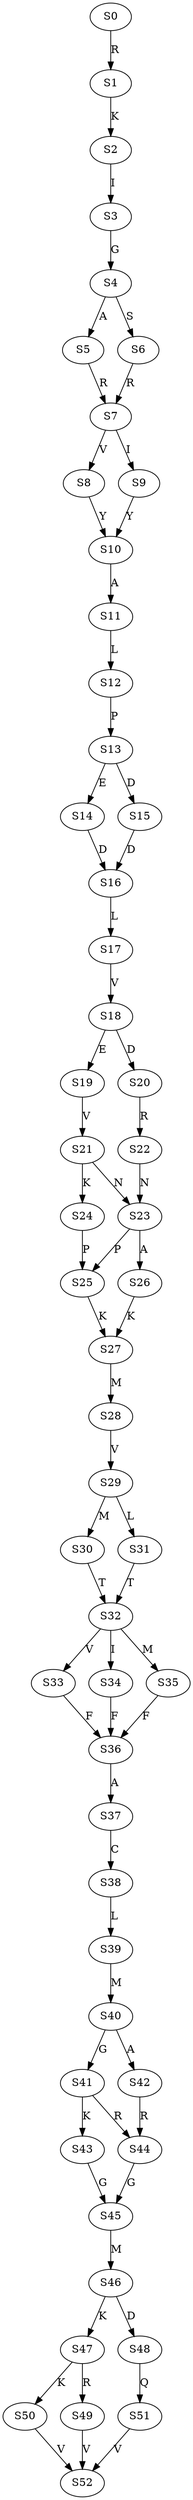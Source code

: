 strict digraph  {
	S0 -> S1 [ label = R ];
	S1 -> S2 [ label = K ];
	S2 -> S3 [ label = I ];
	S3 -> S4 [ label = G ];
	S4 -> S5 [ label = A ];
	S4 -> S6 [ label = S ];
	S5 -> S7 [ label = R ];
	S6 -> S7 [ label = R ];
	S7 -> S8 [ label = V ];
	S7 -> S9 [ label = I ];
	S8 -> S10 [ label = Y ];
	S9 -> S10 [ label = Y ];
	S10 -> S11 [ label = A ];
	S11 -> S12 [ label = L ];
	S12 -> S13 [ label = P ];
	S13 -> S14 [ label = E ];
	S13 -> S15 [ label = D ];
	S14 -> S16 [ label = D ];
	S15 -> S16 [ label = D ];
	S16 -> S17 [ label = L ];
	S17 -> S18 [ label = V ];
	S18 -> S19 [ label = E ];
	S18 -> S20 [ label = D ];
	S19 -> S21 [ label = V ];
	S20 -> S22 [ label = R ];
	S21 -> S23 [ label = N ];
	S21 -> S24 [ label = K ];
	S22 -> S23 [ label = N ];
	S23 -> S25 [ label = P ];
	S23 -> S26 [ label = A ];
	S24 -> S25 [ label = P ];
	S25 -> S27 [ label = K ];
	S26 -> S27 [ label = K ];
	S27 -> S28 [ label = M ];
	S28 -> S29 [ label = V ];
	S29 -> S30 [ label = M ];
	S29 -> S31 [ label = L ];
	S30 -> S32 [ label = T ];
	S31 -> S32 [ label = T ];
	S32 -> S33 [ label = V ];
	S32 -> S34 [ label = I ];
	S32 -> S35 [ label = M ];
	S33 -> S36 [ label = F ];
	S34 -> S36 [ label = F ];
	S35 -> S36 [ label = F ];
	S36 -> S37 [ label = A ];
	S37 -> S38 [ label = C ];
	S38 -> S39 [ label = L ];
	S39 -> S40 [ label = M ];
	S40 -> S41 [ label = G ];
	S40 -> S42 [ label = A ];
	S41 -> S43 [ label = K ];
	S41 -> S44 [ label = R ];
	S42 -> S44 [ label = R ];
	S43 -> S45 [ label = G ];
	S44 -> S45 [ label = G ];
	S45 -> S46 [ label = M ];
	S46 -> S47 [ label = K ];
	S46 -> S48 [ label = D ];
	S47 -> S49 [ label = R ];
	S47 -> S50 [ label = K ];
	S48 -> S51 [ label = Q ];
	S49 -> S52 [ label = V ];
	S50 -> S52 [ label = V ];
	S51 -> S52 [ label = V ];
}
